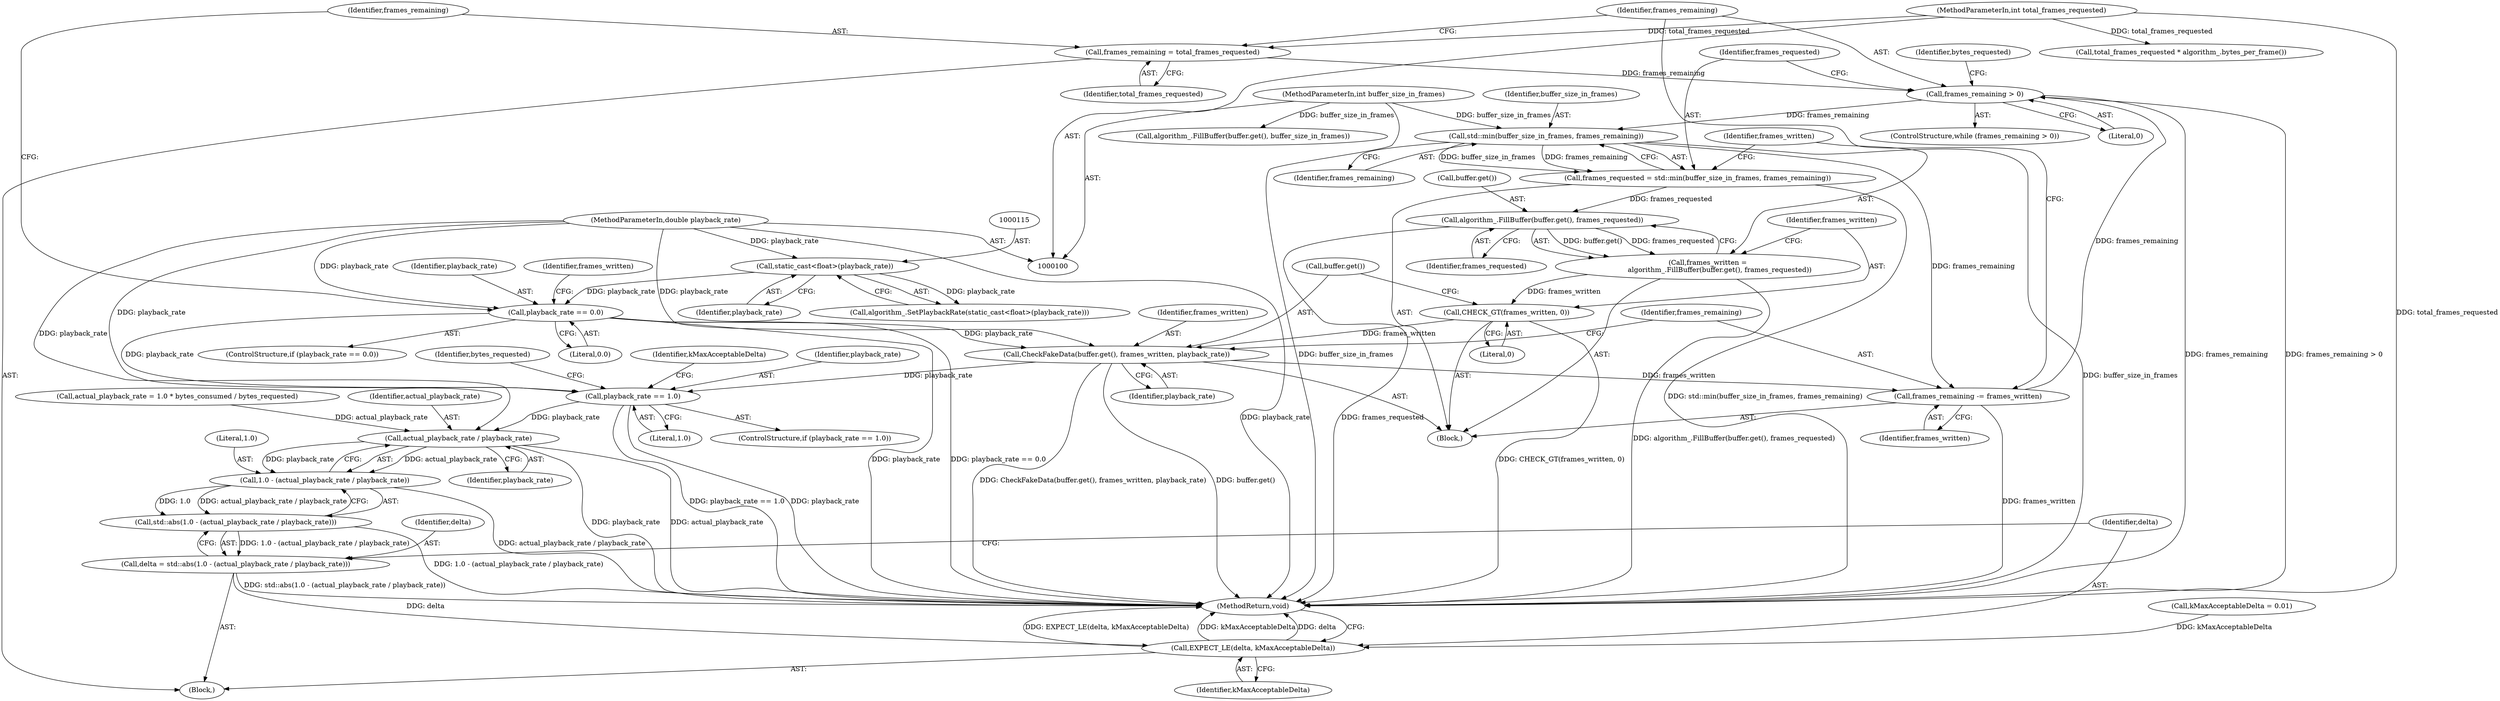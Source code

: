 digraph "1_Chrome_802ecdb9cee0d66fe546bdf24e98150f8f716ad8_8@API" {
"1000138" [label="(Call,frames_remaining > 0)"];
"1000134" [label="(Call,frames_remaining = total_frames_requested)"];
"1000103" [label="(MethodParameterIn,int total_frames_requested)"];
"1000161" [label="(Call,frames_remaining -= frames_written)"];
"1000157" [label="(Call,CheckFakeData(buffer.get(), frames_written, playback_rate))"];
"1000154" [label="(Call,CHECK_GT(frames_written, 0))"];
"1000149" [label="(Call,frames_written =\n           algorithm_.FillBuffer(buffer.get(), frames_requested))"];
"1000151" [label="(Call,algorithm_.FillBuffer(buffer.get(), frames_requested))"];
"1000143" [label="(Call,frames_requested = std::min(buffer_size_in_frames, frames_remaining))"];
"1000145" [label="(Call,std::min(buffer_size_in_frames, frames_remaining))"];
"1000102" [label="(MethodParameterIn,int buffer_size_in_frames)"];
"1000138" [label="(Call,frames_remaining > 0)"];
"1000119" [label="(Call,playback_rate == 0.0)"];
"1000114" [label="(Call,static_cast<float>(playback_rate))"];
"1000101" [label="(MethodParameterIn,double playback_rate)"];
"1000177" [label="(Call,playback_rate == 1.0)"];
"1000203" [label="(Call,actual_playback_rate / playback_rate)"];
"1000201" [label="(Call,1.0 - (actual_playback_rate / playback_rate))"];
"1000200" [label="(Call,std::abs(1.0 - (actual_playback_rate / playback_rate)))"];
"1000198" [label="(Call,delta = std::abs(1.0 - (actual_playback_rate / playback_rate)))"];
"1000206" [label="(Call,EXPECT_LE(delta, kMaxAcceptableDelta))"];
"1000209" [label="(MethodReturn,void)"];
"1000116" [label="(Identifier,playback_rate)"];
"1000143" [label="(Call,frames_requested = std::min(buffer_size_in_frames, frames_remaining))"];
"1000204" [label="(Identifier,actual_playback_rate)"];
"1000161" [label="(Call,frames_remaining -= frames_written)"];
"1000190" [label="(Call,actual_playback_rate = 1.0 * bytes_consumed / bytes_requested)"];
"1000177" [label="(Call,playback_rate == 1.0)"];
"1000156" [label="(Literal,0)"];
"1000114" [label="(Call,static_cast<float>(playback_rate))"];
"1000137" [label="(ControlStructure,while (frames_remaining > 0))"];
"1000150" [label="(Identifier,frames_written)"];
"1000141" [label="(Block,)"];
"1000200" [label="(Call,std::abs(1.0 - (actual_playback_rate / playback_rate)))"];
"1000134" [label="(Call,frames_remaining = total_frames_requested)"];
"1000118" [label="(ControlStructure,if (playback_rate == 0.0))"];
"1000186" [label="(Call,kMaxAcceptableDelta = 0.01)"];
"1000203" [label="(Call,actual_playback_rate / playback_rate)"];
"1000155" [label="(Identifier,frames_written)"];
"1000166" [label="(Identifier,bytes_requested)"];
"1000152" [label="(Call,buffer.get())"];
"1000125" [label="(Identifier,frames_written)"];
"1000119" [label="(Call,playback_rate == 0.0)"];
"1000182" [label="(Identifier,bytes_requested)"];
"1000159" [label="(Identifier,frames_written)"];
"1000198" [label="(Call,delta = std::abs(1.0 - (actual_playback_rate / playback_rate)))"];
"1000140" [label="(Literal,0)"];
"1000120" [label="(Identifier,playback_rate)"];
"1000162" [label="(Identifier,frames_remaining)"];
"1000187" [label="(Identifier,kMaxAcceptableDelta)"];
"1000145" [label="(Call,std::min(buffer_size_in_frames, frames_remaining))"];
"1000138" [label="(Call,frames_remaining > 0)"];
"1000157" [label="(Call,CheckFakeData(buffer.get(), frames_written, playback_rate))"];
"1000126" [label="(Call,algorithm_.FillBuffer(buffer.get(), buffer_size_in_frames))"];
"1000144" [label="(Identifier,frames_requested)"];
"1000178" [label="(Identifier,playback_rate)"];
"1000205" [label="(Identifier,playback_rate)"];
"1000201" [label="(Call,1.0 - (actual_playback_rate / playback_rate))"];
"1000199" [label="(Identifier,delta)"];
"1000176" [label="(ControlStructure,if (playback_rate == 1.0))"];
"1000135" [label="(Identifier,frames_remaining)"];
"1000103" [label="(MethodParameterIn,int total_frames_requested)"];
"1000146" [label="(Identifier,buffer_size_in_frames)"];
"1000121" [label="(Literal,0.0)"];
"1000101" [label="(MethodParameterIn,double playback_rate)"];
"1000139" [label="(Identifier,frames_remaining)"];
"1000158" [label="(Call,buffer.get())"];
"1000206" [label="(Call,EXPECT_LE(delta, kMaxAcceptableDelta))"];
"1000163" [label="(Identifier,frames_written)"];
"1000149" [label="(Call,frames_written =\n           algorithm_.FillBuffer(buffer.get(), frames_requested))"];
"1000153" [label="(Identifier,frames_requested)"];
"1000102" [label="(MethodParameterIn,int buffer_size_in_frames)"];
"1000113" [label="(Call,algorithm_.SetPlaybackRate(static_cast<float>(playback_rate)))"];
"1000154" [label="(Call,CHECK_GT(frames_written, 0))"];
"1000208" [label="(Identifier,kMaxAcceptableDelta)"];
"1000160" [label="(Identifier,playback_rate)"];
"1000147" [label="(Identifier,frames_remaining)"];
"1000179" [label="(Literal,1.0)"];
"1000202" [label="(Literal,1.0)"];
"1000167" [label="(Call,total_frames_requested * algorithm_.bytes_per_frame())"];
"1000104" [label="(Block,)"];
"1000151" [label="(Call,algorithm_.FillBuffer(buffer.get(), frames_requested))"];
"1000207" [label="(Identifier,delta)"];
"1000136" [label="(Identifier,total_frames_requested)"];
"1000138" -> "1000137"  [label="AST: "];
"1000138" -> "1000140"  [label="CFG: "];
"1000139" -> "1000138"  [label="AST: "];
"1000140" -> "1000138"  [label="AST: "];
"1000144" -> "1000138"  [label="CFG: "];
"1000166" -> "1000138"  [label="CFG: "];
"1000138" -> "1000209"  [label="DDG: frames_remaining"];
"1000138" -> "1000209"  [label="DDG: frames_remaining > 0"];
"1000134" -> "1000138"  [label="DDG: frames_remaining"];
"1000161" -> "1000138"  [label="DDG: frames_remaining"];
"1000138" -> "1000145"  [label="DDG: frames_remaining"];
"1000134" -> "1000104"  [label="AST: "];
"1000134" -> "1000136"  [label="CFG: "];
"1000135" -> "1000134"  [label="AST: "];
"1000136" -> "1000134"  [label="AST: "];
"1000139" -> "1000134"  [label="CFG: "];
"1000103" -> "1000134"  [label="DDG: total_frames_requested"];
"1000103" -> "1000100"  [label="AST: "];
"1000103" -> "1000209"  [label="DDG: total_frames_requested"];
"1000103" -> "1000167"  [label="DDG: total_frames_requested"];
"1000161" -> "1000141"  [label="AST: "];
"1000161" -> "1000163"  [label="CFG: "];
"1000162" -> "1000161"  [label="AST: "];
"1000163" -> "1000161"  [label="AST: "];
"1000139" -> "1000161"  [label="CFG: "];
"1000161" -> "1000209"  [label="DDG: frames_written"];
"1000157" -> "1000161"  [label="DDG: frames_written"];
"1000145" -> "1000161"  [label="DDG: frames_remaining"];
"1000157" -> "1000141"  [label="AST: "];
"1000157" -> "1000160"  [label="CFG: "];
"1000158" -> "1000157"  [label="AST: "];
"1000159" -> "1000157"  [label="AST: "];
"1000160" -> "1000157"  [label="AST: "];
"1000162" -> "1000157"  [label="CFG: "];
"1000157" -> "1000209"  [label="DDG: CheckFakeData(buffer.get(), frames_written, playback_rate)"];
"1000157" -> "1000209"  [label="DDG: buffer.get()"];
"1000154" -> "1000157"  [label="DDG: frames_written"];
"1000119" -> "1000157"  [label="DDG: playback_rate"];
"1000101" -> "1000157"  [label="DDG: playback_rate"];
"1000157" -> "1000177"  [label="DDG: playback_rate"];
"1000154" -> "1000141"  [label="AST: "];
"1000154" -> "1000156"  [label="CFG: "];
"1000155" -> "1000154"  [label="AST: "];
"1000156" -> "1000154"  [label="AST: "];
"1000158" -> "1000154"  [label="CFG: "];
"1000154" -> "1000209"  [label="DDG: CHECK_GT(frames_written, 0)"];
"1000149" -> "1000154"  [label="DDG: frames_written"];
"1000149" -> "1000141"  [label="AST: "];
"1000149" -> "1000151"  [label="CFG: "];
"1000150" -> "1000149"  [label="AST: "];
"1000151" -> "1000149"  [label="AST: "];
"1000155" -> "1000149"  [label="CFG: "];
"1000149" -> "1000209"  [label="DDG: algorithm_.FillBuffer(buffer.get(), frames_requested)"];
"1000151" -> "1000149"  [label="DDG: buffer.get()"];
"1000151" -> "1000149"  [label="DDG: frames_requested"];
"1000151" -> "1000153"  [label="CFG: "];
"1000152" -> "1000151"  [label="AST: "];
"1000153" -> "1000151"  [label="AST: "];
"1000151" -> "1000209"  [label="DDG: frames_requested"];
"1000143" -> "1000151"  [label="DDG: frames_requested"];
"1000143" -> "1000141"  [label="AST: "];
"1000143" -> "1000145"  [label="CFG: "];
"1000144" -> "1000143"  [label="AST: "];
"1000145" -> "1000143"  [label="AST: "];
"1000150" -> "1000143"  [label="CFG: "];
"1000143" -> "1000209"  [label="DDG: std::min(buffer_size_in_frames, frames_remaining)"];
"1000145" -> "1000143"  [label="DDG: buffer_size_in_frames"];
"1000145" -> "1000143"  [label="DDG: frames_remaining"];
"1000145" -> "1000147"  [label="CFG: "];
"1000146" -> "1000145"  [label="AST: "];
"1000147" -> "1000145"  [label="AST: "];
"1000145" -> "1000209"  [label="DDG: buffer_size_in_frames"];
"1000102" -> "1000145"  [label="DDG: buffer_size_in_frames"];
"1000102" -> "1000100"  [label="AST: "];
"1000102" -> "1000209"  [label="DDG: buffer_size_in_frames"];
"1000102" -> "1000126"  [label="DDG: buffer_size_in_frames"];
"1000119" -> "1000118"  [label="AST: "];
"1000119" -> "1000121"  [label="CFG: "];
"1000120" -> "1000119"  [label="AST: "];
"1000121" -> "1000119"  [label="AST: "];
"1000125" -> "1000119"  [label="CFG: "];
"1000135" -> "1000119"  [label="CFG: "];
"1000119" -> "1000209"  [label="DDG: playback_rate"];
"1000119" -> "1000209"  [label="DDG: playback_rate == 0.0"];
"1000114" -> "1000119"  [label="DDG: playback_rate"];
"1000101" -> "1000119"  [label="DDG: playback_rate"];
"1000119" -> "1000177"  [label="DDG: playback_rate"];
"1000114" -> "1000113"  [label="AST: "];
"1000114" -> "1000116"  [label="CFG: "];
"1000115" -> "1000114"  [label="AST: "];
"1000116" -> "1000114"  [label="AST: "];
"1000113" -> "1000114"  [label="CFG: "];
"1000114" -> "1000113"  [label="DDG: playback_rate"];
"1000101" -> "1000114"  [label="DDG: playback_rate"];
"1000101" -> "1000100"  [label="AST: "];
"1000101" -> "1000209"  [label="DDG: playback_rate"];
"1000101" -> "1000177"  [label="DDG: playback_rate"];
"1000101" -> "1000203"  [label="DDG: playback_rate"];
"1000177" -> "1000176"  [label="AST: "];
"1000177" -> "1000179"  [label="CFG: "];
"1000178" -> "1000177"  [label="AST: "];
"1000179" -> "1000177"  [label="AST: "];
"1000182" -> "1000177"  [label="CFG: "];
"1000187" -> "1000177"  [label="CFG: "];
"1000177" -> "1000209"  [label="DDG: playback_rate == 1.0"];
"1000177" -> "1000209"  [label="DDG: playback_rate"];
"1000177" -> "1000203"  [label="DDG: playback_rate"];
"1000203" -> "1000201"  [label="AST: "];
"1000203" -> "1000205"  [label="CFG: "];
"1000204" -> "1000203"  [label="AST: "];
"1000205" -> "1000203"  [label="AST: "];
"1000201" -> "1000203"  [label="CFG: "];
"1000203" -> "1000209"  [label="DDG: playback_rate"];
"1000203" -> "1000209"  [label="DDG: actual_playback_rate"];
"1000203" -> "1000201"  [label="DDG: actual_playback_rate"];
"1000203" -> "1000201"  [label="DDG: playback_rate"];
"1000190" -> "1000203"  [label="DDG: actual_playback_rate"];
"1000201" -> "1000200"  [label="AST: "];
"1000202" -> "1000201"  [label="AST: "];
"1000200" -> "1000201"  [label="CFG: "];
"1000201" -> "1000209"  [label="DDG: actual_playback_rate / playback_rate"];
"1000201" -> "1000200"  [label="DDG: 1.0"];
"1000201" -> "1000200"  [label="DDG: actual_playback_rate / playback_rate"];
"1000200" -> "1000198"  [label="AST: "];
"1000198" -> "1000200"  [label="CFG: "];
"1000200" -> "1000209"  [label="DDG: 1.0 - (actual_playback_rate / playback_rate)"];
"1000200" -> "1000198"  [label="DDG: 1.0 - (actual_playback_rate / playback_rate)"];
"1000198" -> "1000104"  [label="AST: "];
"1000199" -> "1000198"  [label="AST: "];
"1000207" -> "1000198"  [label="CFG: "];
"1000198" -> "1000209"  [label="DDG: std::abs(1.0 - (actual_playback_rate / playback_rate))"];
"1000198" -> "1000206"  [label="DDG: delta"];
"1000206" -> "1000104"  [label="AST: "];
"1000206" -> "1000208"  [label="CFG: "];
"1000207" -> "1000206"  [label="AST: "];
"1000208" -> "1000206"  [label="AST: "];
"1000209" -> "1000206"  [label="CFG: "];
"1000206" -> "1000209"  [label="DDG: EXPECT_LE(delta, kMaxAcceptableDelta)"];
"1000206" -> "1000209"  [label="DDG: kMaxAcceptableDelta"];
"1000206" -> "1000209"  [label="DDG: delta"];
"1000186" -> "1000206"  [label="DDG: kMaxAcceptableDelta"];
}
